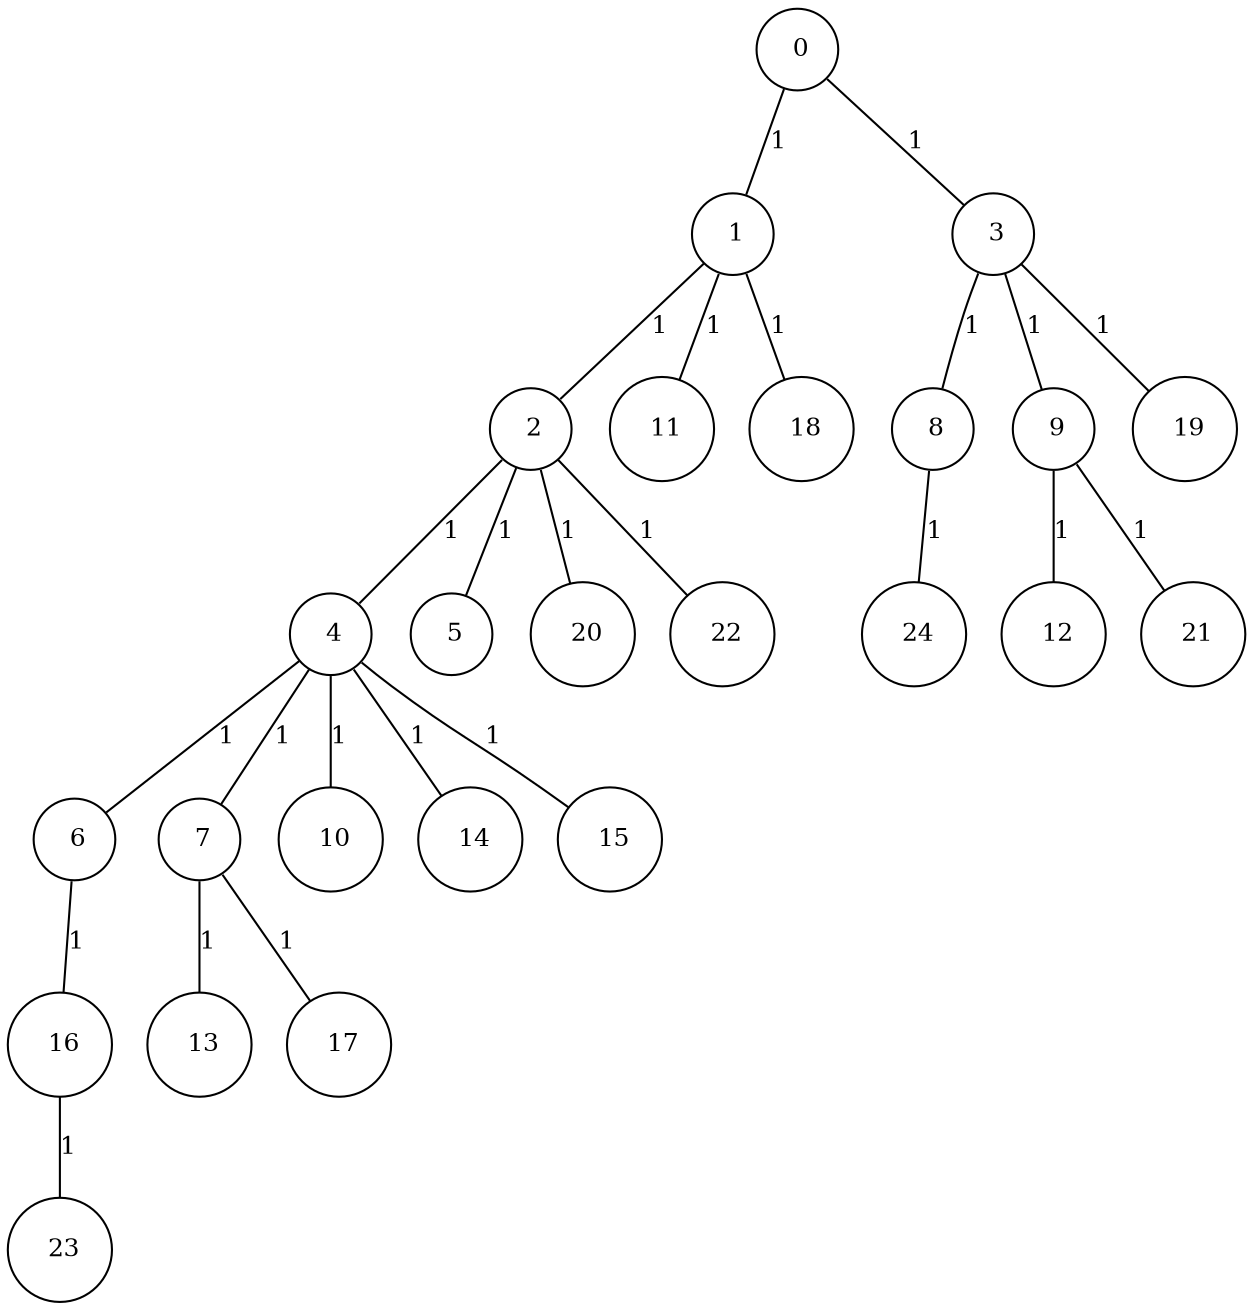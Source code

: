graph G {
size="8.5,11;"
ratio = "expand;"
fixedsize="true;"
overlap="scale;"
node[shape=circle,width=.12,hight=.12,fontsize=12]
edge[fontsize=12]

0[label=" 0" color=black, pos="1.4552697,0.61055728!"];
1[label=" 1" color=black, pos="0.70111991,1.2731807!"];
2[label=" 2" color=black, pos="1.3591523,1.3934267!"];
3[label=" 3" color=black, pos="0.15158622,1.5702892!"];
4[label=" 4" color=black, pos="1.0069878,1.5372977!"];
5[label=" 5" color=black, pos="2.7366101,1.898402!"];
6[label=" 6" color=black, pos="1.0142275,2.6005062!"];
7[label=" 7" color=black, pos="0.77437193,1.504956!"];
8[label=" 8" color=black, pos="1.9460001,1.5772746!"];
9[label=" 9" color=black, pos="0.3728014,2.911502!"];
10[label=" 10" color=black, pos="1.6992103,0.32888465!"];
11[label=" 11" color=black, pos="0.061816506,2.2431019!"];
12[label=" 12" color=black, pos="2.4696689,2.012756!"];
13[label=" 13" color=black, pos="0.70283219,0.77359725!"];
14[label=" 14" color=black, pos="0.22956248,2.0708316!"];
15[label=" 15" color=black, pos="1.344008,2.233576!"];
16[label=" 16" color=black, pos="1.6913009,2.9371281!"];
17[label=" 17" color=black, pos="1.6613059,2.796056!"];
18[label=" 18" color=black, pos="1.1535588,2.2113128!"];
19[label=" 19" color=black, pos="0.024114444,1.2841796!"];
20[label=" 20" color=black, pos="2.2348144,0.70006227!"];
21[label=" 21" color=black, pos="2.2080935,0.65470623!"];
22[label=" 22" color=black, pos="2.847763,1.4415904!"];
23[label=" 23" color=black, pos="2.3013255,1.4817791!"];
24[label=" 24" color=black, pos="2.486017,1.0567287!"];
0--1[label="1"]
0--3[label="1"]
1--2[label="1"]
1--11[label="1"]
1--18[label="1"]
2--4[label="1"]
2--5[label="1"]
2--20[label="1"]
2--22[label="1"]
3--8[label="1"]
3--9[label="1"]
3--19[label="1"]
4--6[label="1"]
4--7[label="1"]
4--10[label="1"]
4--14[label="1"]
4--15[label="1"]
6--16[label="1"]
7--13[label="1"]
7--17[label="1"]
8--24[label="1"]
9--12[label="1"]
9--21[label="1"]
16--23[label="1"]

}
